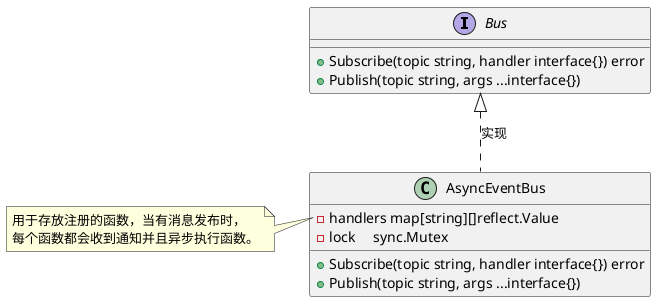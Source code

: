 @startuml proxy
interface       Bus

Bus <|.. AsyncEventBus : 实现

interface Bus{
	+Subscribe(topic string, handler interface{}) error
	+Publish(topic string, args ...interface{})
}

class AsyncEventBus {
    -handlers map[string][]reflect.Value
    -lock     sync.Mutex
	+Subscribe(topic string, handler interface{}) error
	+Publish(topic string, args ...interface{})
}

note left of AsyncEventBus::handlers
    用于存放注册的函数，当有消息发布时，
    每个函数都会收到通知并且异步执行函数。
end note 

@enduml

